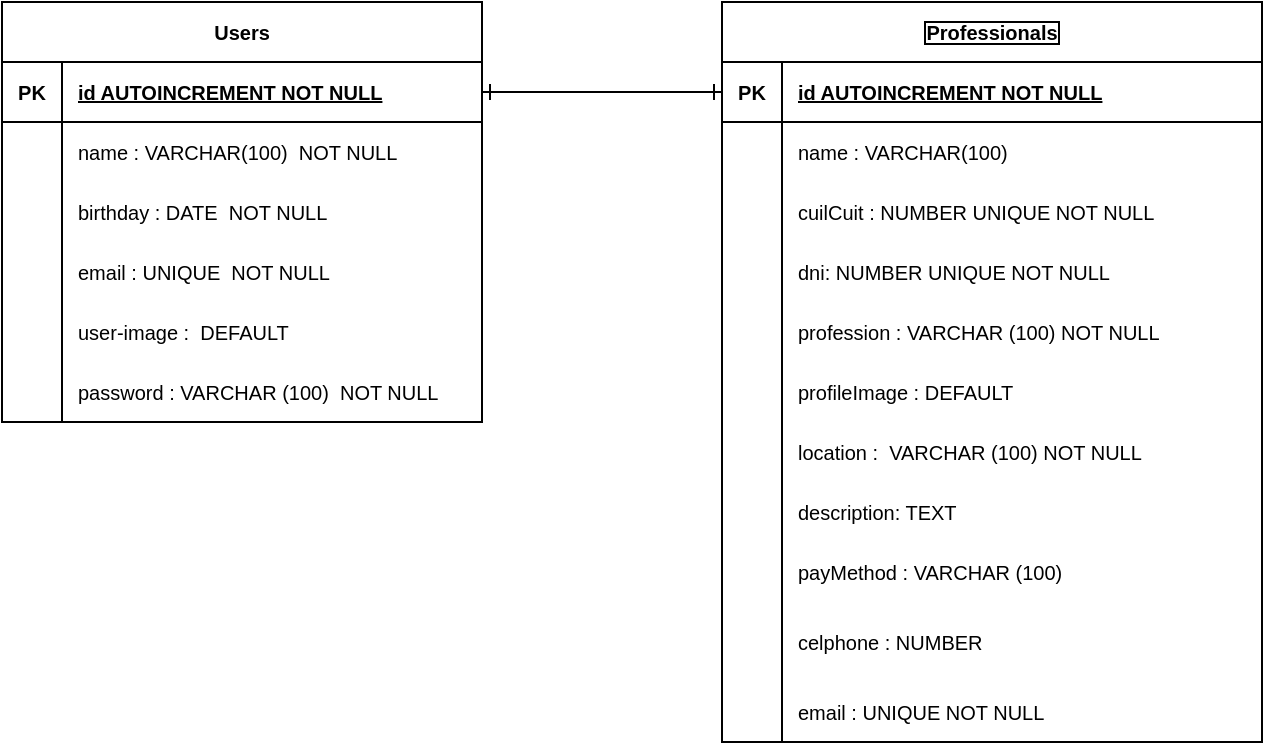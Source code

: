 <mxfile>
    <diagram id="rU8cj9QBJzCA4bWCSC3S" name="Página-1">
        <mxGraphModel dx="754" dy="432" grid="1" gridSize="10" guides="1" tooltips="1" connect="1" arrows="1" fold="1" page="1" pageScale="1" pageWidth="827" pageHeight="1169" math="0" shadow="0">
            <root>
                <mxCell id="0"/>
                <mxCell id="1" parent="0"/>
                <mxCell id="FUnlEjVyfEmgcV5txe29-21" value="Users" style="shape=table;startSize=30;container=1;collapsible=1;childLayout=tableLayout;fixedRows=1;rowLines=0;fontStyle=1;align=center;resizeLast=1;fontSize=10;" vertex="1" parent="1">
                    <mxGeometry x="80" y="120" width="240" height="210" as="geometry">
                        <mxRectangle x="80" y="120" width="60" height="30" as="alternateBounds"/>
                    </mxGeometry>
                </mxCell>
                <mxCell id="FUnlEjVyfEmgcV5txe29-22" value="" style="shape=partialRectangle;collapsible=0;dropTarget=0;pointerEvents=0;fillColor=none;top=0;left=0;bottom=1;right=0;points=[[0,0.5],[1,0.5]];portConstraint=eastwest;fontSize=10;" vertex="1" parent="FUnlEjVyfEmgcV5txe29-21">
                    <mxGeometry y="30" width="240" height="30" as="geometry"/>
                </mxCell>
                <mxCell id="FUnlEjVyfEmgcV5txe29-23" value="PK" style="shape=partialRectangle;connectable=0;fillColor=none;top=0;left=0;bottom=0;right=0;fontStyle=1;overflow=hidden;fontSize=10;" vertex="1" parent="FUnlEjVyfEmgcV5txe29-22">
                    <mxGeometry width="30" height="30" as="geometry"/>
                </mxCell>
                <mxCell id="FUnlEjVyfEmgcV5txe29-24" value="id AUTOINCREMENT NOT NULL" style="shape=partialRectangle;connectable=0;fillColor=none;top=0;left=0;bottom=0;right=0;align=left;spacingLeft=6;fontStyle=5;overflow=hidden;fontSize=10;" vertex="1" parent="FUnlEjVyfEmgcV5txe29-22">
                    <mxGeometry x="30" width="210" height="30" as="geometry"/>
                </mxCell>
                <mxCell id="FUnlEjVyfEmgcV5txe29-25" value="" style="shape=partialRectangle;collapsible=0;dropTarget=0;pointerEvents=0;fillColor=none;top=0;left=0;bottom=0;right=0;points=[[0,0.5],[1,0.5]];portConstraint=eastwest;fontSize=10;" vertex="1" parent="FUnlEjVyfEmgcV5txe29-21">
                    <mxGeometry y="60" width="240" height="30" as="geometry"/>
                </mxCell>
                <mxCell id="FUnlEjVyfEmgcV5txe29-26" value="" style="shape=partialRectangle;connectable=0;fillColor=none;top=0;left=0;bottom=0;right=0;editable=1;overflow=hidden;fontSize=10;" vertex="1" parent="FUnlEjVyfEmgcV5txe29-25">
                    <mxGeometry width="30" height="30" as="geometry"/>
                </mxCell>
                <mxCell id="FUnlEjVyfEmgcV5txe29-27" value="name : VARCHAR(100)  NOT NULL" style="shape=partialRectangle;connectable=0;fillColor=none;top=0;left=0;bottom=0;right=0;align=left;spacingLeft=6;overflow=hidden;fontSize=10;" vertex="1" parent="FUnlEjVyfEmgcV5txe29-25">
                    <mxGeometry x="30" width="210" height="30" as="geometry"/>
                </mxCell>
                <mxCell id="FUnlEjVyfEmgcV5txe29-28" value="" style="shape=partialRectangle;collapsible=0;dropTarget=0;pointerEvents=0;fillColor=none;top=0;left=0;bottom=0;right=0;points=[[0,0.5],[1,0.5]];portConstraint=eastwest;fontSize=10;" vertex="1" parent="FUnlEjVyfEmgcV5txe29-21">
                    <mxGeometry y="90" width="240" height="30" as="geometry"/>
                </mxCell>
                <mxCell id="FUnlEjVyfEmgcV5txe29-29" value="" style="shape=partialRectangle;connectable=0;fillColor=none;top=0;left=0;bottom=0;right=0;editable=1;overflow=hidden;fontSize=10;" vertex="1" parent="FUnlEjVyfEmgcV5txe29-28">
                    <mxGeometry width="30" height="30" as="geometry"/>
                </mxCell>
                <mxCell id="FUnlEjVyfEmgcV5txe29-30" value="birthday : DATE  NOT NULL" style="shape=partialRectangle;connectable=0;fillColor=none;top=0;left=0;bottom=0;right=0;align=left;spacingLeft=6;overflow=hidden;fontSize=10;" vertex="1" parent="FUnlEjVyfEmgcV5txe29-28">
                    <mxGeometry x="30" width="210" height="30" as="geometry"/>
                </mxCell>
                <mxCell id="FUnlEjVyfEmgcV5txe29-31" value="" style="shape=partialRectangle;collapsible=0;dropTarget=0;pointerEvents=0;fillColor=none;top=0;left=0;bottom=0;right=0;points=[[0,0.5],[1,0.5]];portConstraint=eastwest;fontSize=10;" vertex="1" parent="FUnlEjVyfEmgcV5txe29-21">
                    <mxGeometry y="120" width="240" height="30" as="geometry"/>
                </mxCell>
                <mxCell id="FUnlEjVyfEmgcV5txe29-32" value="" style="shape=partialRectangle;connectable=0;fillColor=none;top=0;left=0;bottom=0;right=0;editable=1;overflow=hidden;fontSize=10;" vertex="1" parent="FUnlEjVyfEmgcV5txe29-31">
                    <mxGeometry width="30" height="30" as="geometry"/>
                </mxCell>
                <mxCell id="FUnlEjVyfEmgcV5txe29-33" value="email : UNIQUE  NOT NULL" style="shape=partialRectangle;connectable=0;fillColor=none;top=0;left=0;bottom=0;right=0;align=left;spacingLeft=6;overflow=hidden;fontSize=10;" vertex="1" parent="FUnlEjVyfEmgcV5txe29-31">
                    <mxGeometry x="30" width="210" height="30" as="geometry"/>
                </mxCell>
                <mxCell id="FUnlEjVyfEmgcV5txe29-34" value="" style="shape=partialRectangle;collapsible=0;dropTarget=0;pointerEvents=0;fillColor=none;top=0;left=0;bottom=0;right=0;points=[[0,0.5],[1,0.5]];portConstraint=eastwest;fontSize=10;" vertex="1" parent="FUnlEjVyfEmgcV5txe29-21">
                    <mxGeometry y="150" width="240" height="30" as="geometry"/>
                </mxCell>
                <mxCell id="FUnlEjVyfEmgcV5txe29-35" value="" style="shape=partialRectangle;connectable=0;fillColor=none;top=0;left=0;bottom=0;right=0;editable=1;overflow=hidden;fontSize=10;" vertex="1" parent="FUnlEjVyfEmgcV5txe29-34">
                    <mxGeometry width="30" height="30" as="geometry"/>
                </mxCell>
                <mxCell id="FUnlEjVyfEmgcV5txe29-36" value="user-image :  DEFAULT" style="shape=partialRectangle;connectable=0;fillColor=none;top=0;left=0;bottom=0;right=0;align=left;spacingLeft=6;overflow=hidden;fontSize=10;" vertex="1" parent="FUnlEjVyfEmgcV5txe29-34">
                    <mxGeometry x="30" width="210" height="30" as="geometry"/>
                </mxCell>
                <mxCell id="FUnlEjVyfEmgcV5txe29-37" value="" style="shape=partialRectangle;collapsible=0;dropTarget=0;pointerEvents=0;fillColor=none;top=0;left=0;bottom=0;right=0;points=[[0,0.5],[1,0.5]];portConstraint=eastwest;fontSize=10;" vertex="1" parent="FUnlEjVyfEmgcV5txe29-21">
                    <mxGeometry y="180" width="240" height="30" as="geometry"/>
                </mxCell>
                <mxCell id="FUnlEjVyfEmgcV5txe29-38" value="" style="shape=partialRectangle;connectable=0;fillColor=none;top=0;left=0;bottom=0;right=0;editable=1;overflow=hidden;fontSize=10;" vertex="1" parent="FUnlEjVyfEmgcV5txe29-37">
                    <mxGeometry width="30" height="30" as="geometry"/>
                </mxCell>
                <mxCell id="FUnlEjVyfEmgcV5txe29-39" value="password : VARCHAR (100)  NOT NULL" style="shape=partialRectangle;connectable=0;fillColor=none;top=0;left=0;bottom=0;right=0;align=left;spacingLeft=6;overflow=hidden;fontSize=10;" vertex="1" parent="FUnlEjVyfEmgcV5txe29-37">
                    <mxGeometry x="30" width="210" height="30" as="geometry"/>
                </mxCell>
                <mxCell id="FUnlEjVyfEmgcV5txe29-43" value="Professionals" style="shape=table;startSize=30;container=1;collapsible=1;childLayout=tableLayout;fixedRows=1;rowLines=0;fontStyle=1;align=center;resizeLast=1;labelBorderColor=#000000;fontSize=10;" vertex="1" parent="1">
                    <mxGeometry x="440" y="120" width="270" height="370" as="geometry">
                        <mxRectangle x="440" y="120" width="100" height="30" as="alternateBounds"/>
                    </mxGeometry>
                </mxCell>
                <mxCell id="FUnlEjVyfEmgcV5txe29-44" value="" style="shape=partialRectangle;collapsible=0;dropTarget=0;pointerEvents=0;fillColor=none;top=0;left=0;bottom=1;right=0;points=[[0,0.5],[1,0.5]];portConstraint=eastwest;fontSize=10;" vertex="1" parent="FUnlEjVyfEmgcV5txe29-43">
                    <mxGeometry y="30" width="270" height="30" as="geometry"/>
                </mxCell>
                <mxCell id="FUnlEjVyfEmgcV5txe29-45" value="PK" style="shape=partialRectangle;connectable=0;fillColor=none;top=0;left=0;bottom=0;right=0;fontStyle=1;overflow=hidden;fontSize=10;" vertex="1" parent="FUnlEjVyfEmgcV5txe29-44">
                    <mxGeometry width="30" height="30" as="geometry"/>
                </mxCell>
                <mxCell id="FUnlEjVyfEmgcV5txe29-46" value="id AUTOINCREMENT NOT NULL" style="shape=partialRectangle;connectable=0;fillColor=none;top=0;left=0;bottom=0;right=0;align=left;spacingLeft=6;fontStyle=5;overflow=hidden;fontSize=10;" vertex="1" parent="FUnlEjVyfEmgcV5txe29-44">
                    <mxGeometry x="30" width="240" height="30" as="geometry"/>
                </mxCell>
                <mxCell id="FUnlEjVyfEmgcV5txe29-47" value="" style="shape=partialRectangle;collapsible=0;dropTarget=0;pointerEvents=0;fillColor=none;top=0;left=0;bottom=0;right=0;points=[[0,0.5],[1,0.5]];portConstraint=eastwest;fontSize=10;" vertex="1" parent="FUnlEjVyfEmgcV5txe29-43">
                    <mxGeometry y="60" width="270" height="30" as="geometry"/>
                </mxCell>
                <mxCell id="FUnlEjVyfEmgcV5txe29-48" value="" style="shape=partialRectangle;connectable=0;fillColor=none;top=0;left=0;bottom=0;right=0;editable=1;overflow=hidden;fontSize=10;" vertex="1" parent="FUnlEjVyfEmgcV5txe29-47">
                    <mxGeometry width="30" height="30" as="geometry"/>
                </mxCell>
                <mxCell id="FUnlEjVyfEmgcV5txe29-49" value="name : VARCHAR(100)" style="shape=partialRectangle;connectable=0;fillColor=none;top=0;left=0;bottom=0;right=0;align=left;spacingLeft=6;overflow=hidden;fontSize=10;" vertex="1" parent="FUnlEjVyfEmgcV5txe29-47">
                    <mxGeometry x="30" width="240" height="30" as="geometry"/>
                </mxCell>
                <mxCell id="FUnlEjVyfEmgcV5txe29-50" value="" style="shape=partialRectangle;collapsible=0;dropTarget=0;pointerEvents=0;fillColor=none;top=0;left=0;bottom=0;right=0;points=[[0,0.5],[1,0.5]];portConstraint=eastwest;fontSize=10;" vertex="1" parent="FUnlEjVyfEmgcV5txe29-43">
                    <mxGeometry y="90" width="270" height="30" as="geometry"/>
                </mxCell>
                <mxCell id="FUnlEjVyfEmgcV5txe29-51" value="" style="shape=partialRectangle;connectable=0;fillColor=none;top=0;left=0;bottom=0;right=0;editable=1;overflow=hidden;fontSize=10;" vertex="1" parent="FUnlEjVyfEmgcV5txe29-50">
                    <mxGeometry width="30" height="30" as="geometry"/>
                </mxCell>
                <mxCell id="FUnlEjVyfEmgcV5txe29-52" value="cuilCuit : NUMBER UNIQUE NOT NULL" style="shape=partialRectangle;connectable=0;fillColor=none;top=0;left=0;bottom=0;right=0;align=left;spacingLeft=6;overflow=hidden;fontSize=10;" vertex="1" parent="FUnlEjVyfEmgcV5txe29-50">
                    <mxGeometry x="30" width="240" height="30" as="geometry"/>
                </mxCell>
                <mxCell id="FUnlEjVyfEmgcV5txe29-53" value="" style="shape=partialRectangle;collapsible=0;dropTarget=0;pointerEvents=0;fillColor=none;top=0;left=0;bottom=0;right=0;points=[[0,0.5],[1,0.5]];portConstraint=eastwest;fontSize=10;" vertex="1" parent="FUnlEjVyfEmgcV5txe29-43">
                    <mxGeometry y="120" width="270" height="30" as="geometry"/>
                </mxCell>
                <mxCell id="FUnlEjVyfEmgcV5txe29-54" value="" style="shape=partialRectangle;connectable=0;fillColor=none;top=0;left=0;bottom=0;right=0;editable=1;overflow=hidden;fontSize=10;" vertex="1" parent="FUnlEjVyfEmgcV5txe29-53">
                    <mxGeometry width="30" height="30" as="geometry"/>
                </mxCell>
                <mxCell id="FUnlEjVyfEmgcV5txe29-55" value="dni: NUMBER UNIQUE NOT NULL" style="shape=partialRectangle;connectable=0;fillColor=none;top=0;left=0;bottom=0;right=0;align=left;spacingLeft=6;overflow=hidden;fontSize=10;" vertex="1" parent="FUnlEjVyfEmgcV5txe29-53">
                    <mxGeometry x="30" width="240" height="30" as="geometry"/>
                </mxCell>
                <mxCell id="FUnlEjVyfEmgcV5txe29-56" value="" style="shape=partialRectangle;collapsible=0;dropTarget=0;pointerEvents=0;fillColor=none;top=0;left=0;bottom=0;right=0;points=[[0,0.5],[1,0.5]];portConstraint=eastwest;fontSize=10;" vertex="1" parent="FUnlEjVyfEmgcV5txe29-43">
                    <mxGeometry y="150" width="270" height="30" as="geometry"/>
                </mxCell>
                <mxCell id="FUnlEjVyfEmgcV5txe29-57" value="" style="shape=partialRectangle;connectable=0;fillColor=none;top=0;left=0;bottom=0;right=0;editable=1;overflow=hidden;fontSize=10;" vertex="1" parent="FUnlEjVyfEmgcV5txe29-56">
                    <mxGeometry width="30" height="30" as="geometry"/>
                </mxCell>
                <mxCell id="FUnlEjVyfEmgcV5txe29-58" value="profession : VARCHAR (100) NOT NULL" style="shape=partialRectangle;connectable=0;fillColor=none;top=0;left=0;bottom=0;right=0;align=left;spacingLeft=6;overflow=hidden;fontSize=10;" vertex="1" parent="FUnlEjVyfEmgcV5txe29-56">
                    <mxGeometry x="30" width="240" height="30" as="geometry"/>
                </mxCell>
                <mxCell id="FUnlEjVyfEmgcV5txe29-59" value="" style="shape=partialRectangle;collapsible=0;dropTarget=0;pointerEvents=0;fillColor=none;top=0;left=0;bottom=0;right=0;points=[[0,0.5],[1,0.5]];portConstraint=eastwest;fontSize=10;" vertex="1" parent="FUnlEjVyfEmgcV5txe29-43">
                    <mxGeometry y="180" width="270" height="30" as="geometry"/>
                </mxCell>
                <mxCell id="FUnlEjVyfEmgcV5txe29-60" value="" style="shape=partialRectangle;connectable=0;fillColor=none;top=0;left=0;bottom=0;right=0;editable=1;overflow=hidden;fontSize=10;" vertex="1" parent="FUnlEjVyfEmgcV5txe29-59">
                    <mxGeometry width="30" height="30" as="geometry"/>
                </mxCell>
                <mxCell id="FUnlEjVyfEmgcV5txe29-61" value="profileImage : DEFAULT" style="shape=partialRectangle;connectable=0;fillColor=none;top=0;left=0;bottom=0;right=0;align=left;spacingLeft=6;overflow=hidden;fontSize=10;" vertex="1" parent="FUnlEjVyfEmgcV5txe29-59">
                    <mxGeometry x="30" width="240" height="30" as="geometry"/>
                </mxCell>
                <mxCell id="FUnlEjVyfEmgcV5txe29-62" value="" style="shape=partialRectangle;collapsible=0;dropTarget=0;pointerEvents=0;fillColor=none;top=0;left=0;bottom=0;right=0;points=[[0,0.5],[1,0.5]];portConstraint=eastwest;fontSize=10;" vertex="1" parent="FUnlEjVyfEmgcV5txe29-43">
                    <mxGeometry y="210" width="270" height="30" as="geometry"/>
                </mxCell>
                <mxCell id="FUnlEjVyfEmgcV5txe29-63" value="" style="shape=partialRectangle;connectable=0;fillColor=none;top=0;left=0;bottom=0;right=0;editable=1;overflow=hidden;fontSize=10;" vertex="1" parent="FUnlEjVyfEmgcV5txe29-62">
                    <mxGeometry width="30" height="30" as="geometry"/>
                </mxCell>
                <mxCell id="FUnlEjVyfEmgcV5txe29-64" value="location :  VARCHAR (100) NOT NULL" style="shape=partialRectangle;connectable=0;fillColor=none;top=0;left=0;bottom=0;right=0;align=left;spacingLeft=6;overflow=hidden;fontSize=10;" vertex="1" parent="FUnlEjVyfEmgcV5txe29-62">
                    <mxGeometry x="30" width="240" height="30" as="geometry"/>
                </mxCell>
                <mxCell id="FUnlEjVyfEmgcV5txe29-65" value="" style="shape=partialRectangle;collapsible=0;dropTarget=0;pointerEvents=0;fillColor=none;top=0;left=0;bottom=0;right=0;points=[[0,0.5],[1,0.5]];portConstraint=eastwest;fontSize=10;" vertex="1" parent="FUnlEjVyfEmgcV5txe29-43">
                    <mxGeometry y="240" width="270" height="30" as="geometry"/>
                </mxCell>
                <mxCell id="FUnlEjVyfEmgcV5txe29-66" value="" style="shape=partialRectangle;connectable=0;fillColor=none;top=0;left=0;bottom=0;right=0;editable=1;overflow=hidden;fontSize=10;" vertex="1" parent="FUnlEjVyfEmgcV5txe29-65">
                    <mxGeometry width="30" height="30" as="geometry"/>
                </mxCell>
                <mxCell id="FUnlEjVyfEmgcV5txe29-67" value="description: TEXT" style="shape=partialRectangle;connectable=0;fillColor=none;top=0;left=0;bottom=0;right=0;align=left;spacingLeft=6;overflow=hidden;fontSize=10;" vertex="1" parent="FUnlEjVyfEmgcV5txe29-65">
                    <mxGeometry x="30" width="240" height="30" as="geometry"/>
                </mxCell>
                <mxCell id="FUnlEjVyfEmgcV5txe29-68" value="" style="shape=partialRectangle;collapsible=0;dropTarget=0;pointerEvents=0;fillColor=none;top=0;left=0;bottom=0;right=0;points=[[0,0.5],[1,0.5]];portConstraint=eastwest;fontSize=10;" vertex="1" parent="FUnlEjVyfEmgcV5txe29-43">
                    <mxGeometry y="270" width="270" height="30" as="geometry"/>
                </mxCell>
                <mxCell id="FUnlEjVyfEmgcV5txe29-69" value="" style="shape=partialRectangle;connectable=0;fillColor=none;top=0;left=0;bottom=0;right=0;editable=1;overflow=hidden;fontSize=10;" vertex="1" parent="FUnlEjVyfEmgcV5txe29-68">
                    <mxGeometry width="30" height="30" as="geometry"/>
                </mxCell>
                <mxCell id="FUnlEjVyfEmgcV5txe29-70" value="payMethod : VARCHAR (100)" style="shape=partialRectangle;connectable=0;fillColor=none;top=0;left=0;bottom=0;right=0;align=left;spacingLeft=6;overflow=hidden;fontSize=10;" vertex="1" parent="FUnlEjVyfEmgcV5txe29-68">
                    <mxGeometry x="30" width="240" height="30" as="geometry"/>
                </mxCell>
                <mxCell id="FUnlEjVyfEmgcV5txe29-71" value="" style="shape=partialRectangle;collapsible=0;dropTarget=0;pointerEvents=0;fillColor=none;top=0;left=0;bottom=0;right=0;points=[[0,0.5],[1,0.5]];portConstraint=eastwest;fontSize=10;" vertex="1" parent="FUnlEjVyfEmgcV5txe29-43">
                    <mxGeometry y="300" width="270" height="40" as="geometry"/>
                </mxCell>
                <mxCell id="FUnlEjVyfEmgcV5txe29-72" value="" style="shape=partialRectangle;connectable=0;fillColor=none;top=0;left=0;bottom=0;right=0;editable=1;overflow=hidden;fontSize=10;" vertex="1" parent="FUnlEjVyfEmgcV5txe29-71">
                    <mxGeometry width="30" height="40" as="geometry"/>
                </mxCell>
                <mxCell id="FUnlEjVyfEmgcV5txe29-73" value="celphone : NUMBER" style="shape=partialRectangle;connectable=0;fillColor=none;top=0;left=0;bottom=0;right=0;align=left;spacingLeft=6;overflow=hidden;fontSize=10;" vertex="1" parent="FUnlEjVyfEmgcV5txe29-71">
                    <mxGeometry x="30" width="240" height="40" as="geometry"/>
                </mxCell>
                <mxCell id="FUnlEjVyfEmgcV5txe29-74" value="" style="shape=partialRectangle;collapsible=0;dropTarget=0;pointerEvents=0;fillColor=none;top=0;left=0;bottom=0;right=0;points=[[0,0.5],[1,0.5]];portConstraint=eastwest;fontSize=10;" vertex="1" parent="FUnlEjVyfEmgcV5txe29-43">
                    <mxGeometry y="340" width="270" height="30" as="geometry"/>
                </mxCell>
                <mxCell id="FUnlEjVyfEmgcV5txe29-75" value="" style="shape=partialRectangle;connectable=0;fillColor=none;top=0;left=0;bottom=0;right=0;editable=1;overflow=hidden;fontSize=10;" vertex="1" parent="FUnlEjVyfEmgcV5txe29-74">
                    <mxGeometry width="30" height="30" as="geometry"/>
                </mxCell>
                <mxCell id="FUnlEjVyfEmgcV5txe29-76" value="email : UNIQUE NOT NULL" style="shape=partialRectangle;connectable=0;fillColor=none;top=0;left=0;bottom=0;right=0;align=left;spacingLeft=6;overflow=hidden;fontSize=10;" vertex="1" parent="FUnlEjVyfEmgcV5txe29-74">
                    <mxGeometry x="30" width="240" height="30" as="geometry"/>
                </mxCell>
                <mxCell id="24" style="edgeStyle=orthogonalEdgeStyle;rounded=0;orthogonalLoop=1;jettySize=auto;html=1;entryX=0;entryY=0.5;entryDx=0;entryDy=0;endArrow=ERone;endFill=0;startArrow=ERone;startFill=0;" edge="1" parent="1" source="FUnlEjVyfEmgcV5txe29-22" target="FUnlEjVyfEmgcV5txe29-44">
                    <mxGeometry relative="1" as="geometry"/>
                </mxCell>
            </root>
        </mxGraphModel>
    </diagram>
</mxfile>